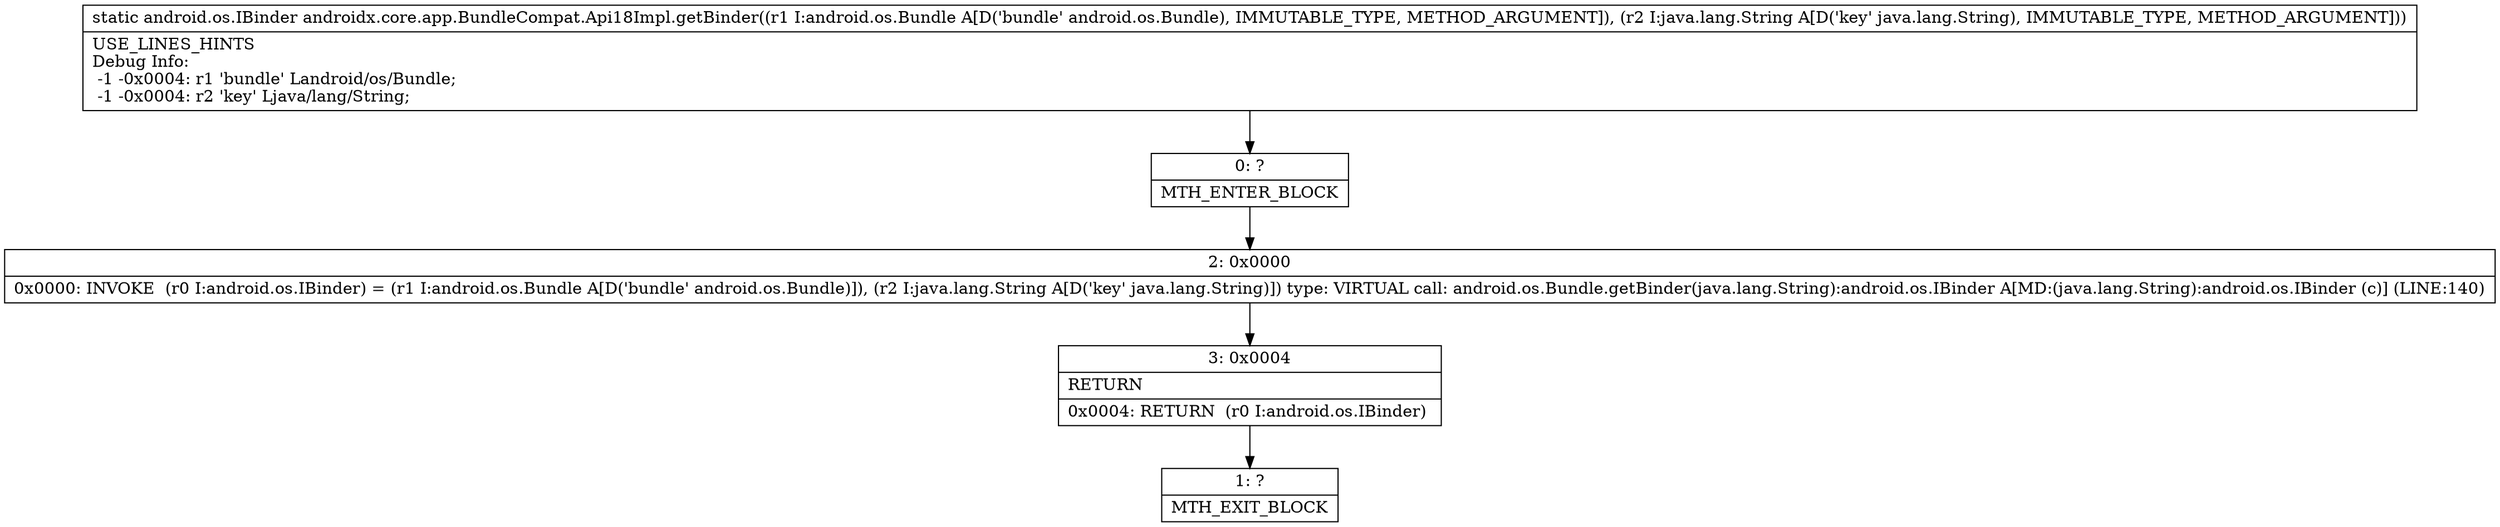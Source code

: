 digraph "CFG forandroidx.core.app.BundleCompat.Api18Impl.getBinder(Landroid\/os\/Bundle;Ljava\/lang\/String;)Landroid\/os\/IBinder;" {
Node_0 [shape=record,label="{0\:\ ?|MTH_ENTER_BLOCK\l}"];
Node_2 [shape=record,label="{2\:\ 0x0000|0x0000: INVOKE  (r0 I:android.os.IBinder) = (r1 I:android.os.Bundle A[D('bundle' android.os.Bundle)]), (r2 I:java.lang.String A[D('key' java.lang.String)]) type: VIRTUAL call: android.os.Bundle.getBinder(java.lang.String):android.os.IBinder A[MD:(java.lang.String):android.os.IBinder (c)] (LINE:140)\l}"];
Node_3 [shape=record,label="{3\:\ 0x0004|RETURN\l|0x0004: RETURN  (r0 I:android.os.IBinder) \l}"];
Node_1 [shape=record,label="{1\:\ ?|MTH_EXIT_BLOCK\l}"];
MethodNode[shape=record,label="{static android.os.IBinder androidx.core.app.BundleCompat.Api18Impl.getBinder((r1 I:android.os.Bundle A[D('bundle' android.os.Bundle), IMMUTABLE_TYPE, METHOD_ARGUMENT]), (r2 I:java.lang.String A[D('key' java.lang.String), IMMUTABLE_TYPE, METHOD_ARGUMENT]))  | USE_LINES_HINTS\lDebug Info:\l  \-1 \-0x0004: r1 'bundle' Landroid\/os\/Bundle;\l  \-1 \-0x0004: r2 'key' Ljava\/lang\/String;\l}"];
MethodNode -> Node_0;Node_0 -> Node_2;
Node_2 -> Node_3;
Node_3 -> Node_1;
}

